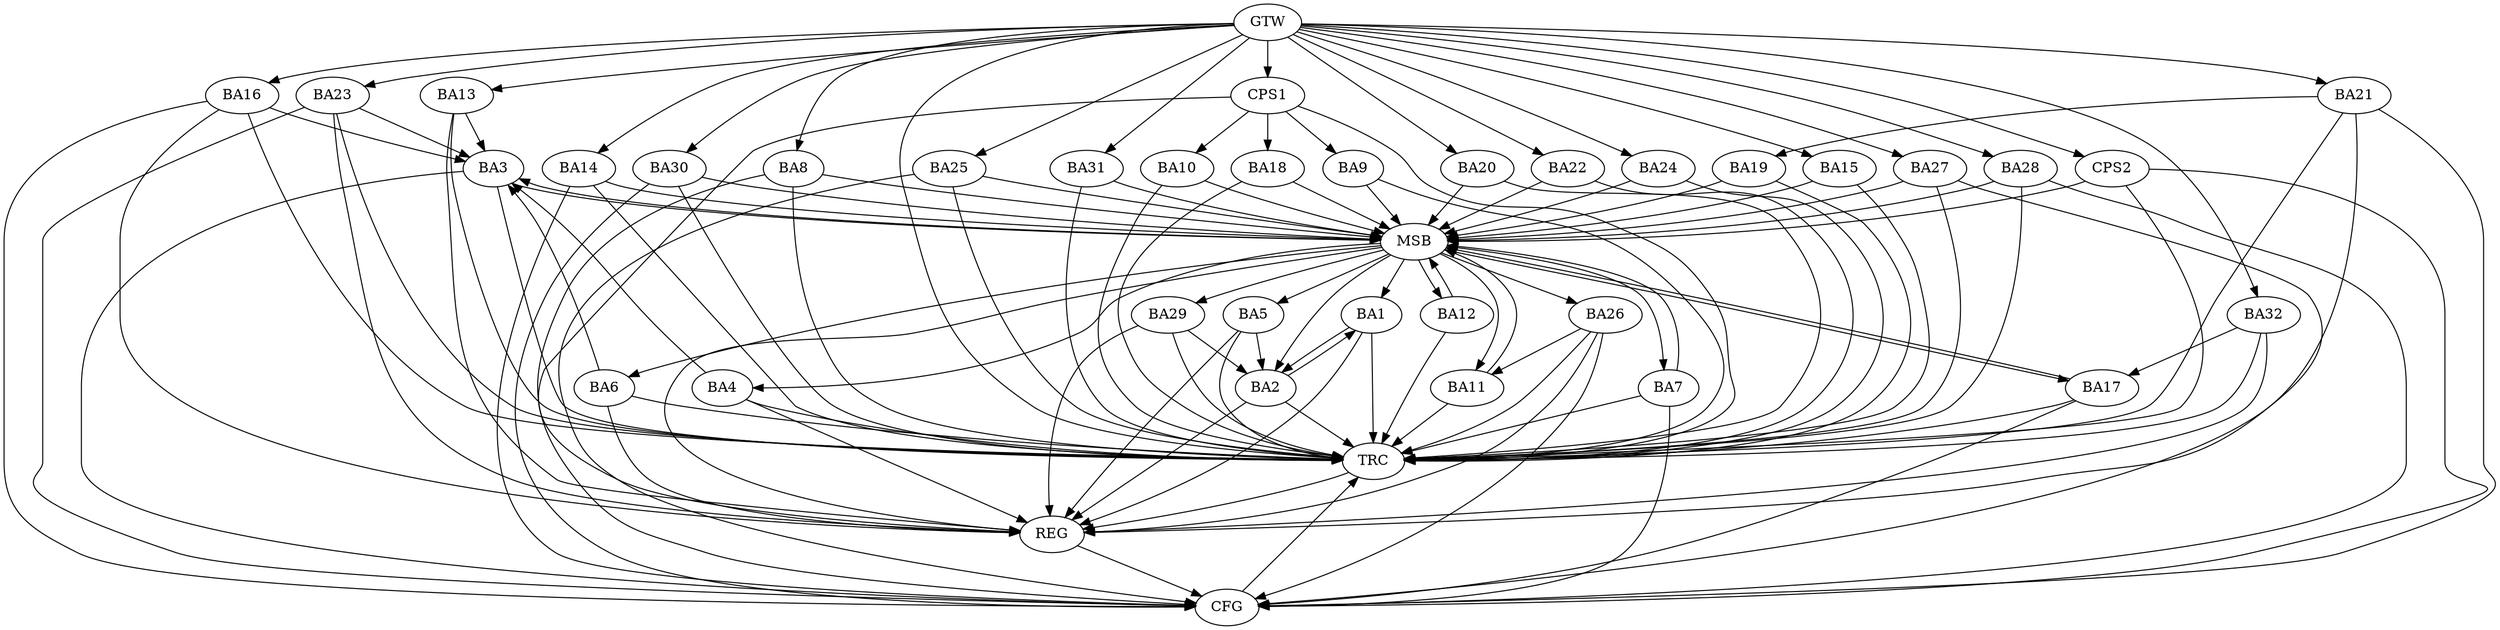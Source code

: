 strict digraph G {
  BA1 [ label="BA1" ];
  BA2 [ label="BA2" ];
  BA3 [ label="BA3" ];
  BA4 [ label="BA4" ];
  BA5 [ label="BA5" ];
  BA6 [ label="BA6" ];
  BA7 [ label="BA7" ];
  BA8 [ label="BA8" ];
  BA9 [ label="BA9" ];
  BA10 [ label="BA10" ];
  BA11 [ label="BA11" ];
  BA12 [ label="BA12" ];
  BA13 [ label="BA13" ];
  BA14 [ label="BA14" ];
  BA15 [ label="BA15" ];
  BA16 [ label="BA16" ];
  BA17 [ label="BA17" ];
  BA18 [ label="BA18" ];
  BA19 [ label="BA19" ];
  BA20 [ label="BA20" ];
  BA21 [ label="BA21" ];
  BA22 [ label="BA22" ];
  BA23 [ label="BA23" ];
  BA24 [ label="BA24" ];
  BA25 [ label="BA25" ];
  BA26 [ label="BA26" ];
  BA27 [ label="BA27" ];
  BA28 [ label="BA28" ];
  BA29 [ label="BA29" ];
  BA30 [ label="BA30" ];
  BA31 [ label="BA31" ];
  BA32 [ label="BA32" ];
  CPS1 [ label="CPS1" ];
  CPS2 [ label="CPS2" ];
  GTW [ label="GTW" ];
  REG [ label="REG" ];
  MSB [ label="MSB" ];
  CFG [ label="CFG" ];
  TRC [ label="TRC" ];
  BA1 -> BA2;
  BA2 -> BA1;
  BA4 -> BA3;
  BA5 -> BA2;
  BA6 -> BA3;
  BA13 -> BA3;
  BA16 -> BA3;
  BA21 -> BA19;
  BA23 -> BA3;
  BA26 -> BA11;
  BA29 -> BA2;
  BA32 -> BA17;
  CPS1 -> BA18;
  CPS1 -> BA9;
  CPS1 -> BA10;
  GTW -> BA8;
  GTW -> BA13;
  GTW -> BA14;
  GTW -> BA15;
  GTW -> BA16;
  GTW -> BA20;
  GTW -> BA21;
  GTW -> BA22;
  GTW -> BA23;
  GTW -> BA24;
  GTW -> BA25;
  GTW -> BA27;
  GTW -> BA28;
  GTW -> BA30;
  GTW -> BA31;
  GTW -> BA32;
  GTW -> CPS1;
  GTW -> CPS2;
  BA1 -> REG;
  BA2 -> REG;
  BA4 -> REG;
  BA5 -> REG;
  BA6 -> REG;
  BA13 -> REG;
  BA16 -> REG;
  BA21 -> REG;
  BA23 -> REG;
  BA26 -> REG;
  BA29 -> REG;
  BA32 -> REG;
  CPS1 -> REG;
  BA3 -> MSB;
  MSB -> BA2;
  MSB -> REG;
  BA7 -> MSB;
  MSB -> BA1;
  BA8 -> MSB;
  MSB -> BA3;
  BA9 -> MSB;
  BA10 -> MSB;
  MSB -> BA5;
  BA11 -> MSB;
  BA12 -> MSB;
  BA14 -> MSB;
  MSB -> BA4;
  BA15 -> MSB;
  BA17 -> MSB;
  BA18 -> MSB;
  BA19 -> MSB;
  MSB -> BA11;
  BA20 -> MSB;
  MSB -> BA17;
  BA22 -> MSB;
  MSB -> BA6;
  BA24 -> MSB;
  BA25 -> MSB;
  BA27 -> MSB;
  BA28 -> MSB;
  BA30 -> MSB;
  MSB -> BA26;
  BA31 -> MSB;
  CPS2 -> MSB;
  MSB -> BA7;
  MSB -> BA29;
  MSB -> BA12;
  BA14 -> CFG;
  BA7 -> CFG;
  BA17 -> CFG;
  BA16 -> CFG;
  BA8 -> CFG;
  BA23 -> CFG;
  BA27 -> CFG;
  BA26 -> CFG;
  BA25 -> CFG;
  CPS2 -> CFG;
  BA28 -> CFG;
  BA21 -> CFG;
  BA3 -> CFG;
  BA30 -> CFG;
  REG -> CFG;
  BA1 -> TRC;
  BA2 -> TRC;
  BA3 -> TRC;
  BA4 -> TRC;
  BA5 -> TRC;
  BA6 -> TRC;
  BA7 -> TRC;
  BA8 -> TRC;
  BA9 -> TRC;
  BA10 -> TRC;
  BA11 -> TRC;
  BA12 -> TRC;
  BA13 -> TRC;
  BA14 -> TRC;
  BA15 -> TRC;
  BA16 -> TRC;
  BA17 -> TRC;
  BA18 -> TRC;
  BA19 -> TRC;
  BA20 -> TRC;
  BA21 -> TRC;
  BA22 -> TRC;
  BA23 -> TRC;
  BA24 -> TRC;
  BA25 -> TRC;
  BA26 -> TRC;
  BA27 -> TRC;
  BA28 -> TRC;
  BA29 -> TRC;
  BA30 -> TRC;
  BA31 -> TRC;
  BA32 -> TRC;
  CPS1 -> TRC;
  CPS2 -> TRC;
  GTW -> TRC;
  CFG -> TRC;
  TRC -> REG;
}
